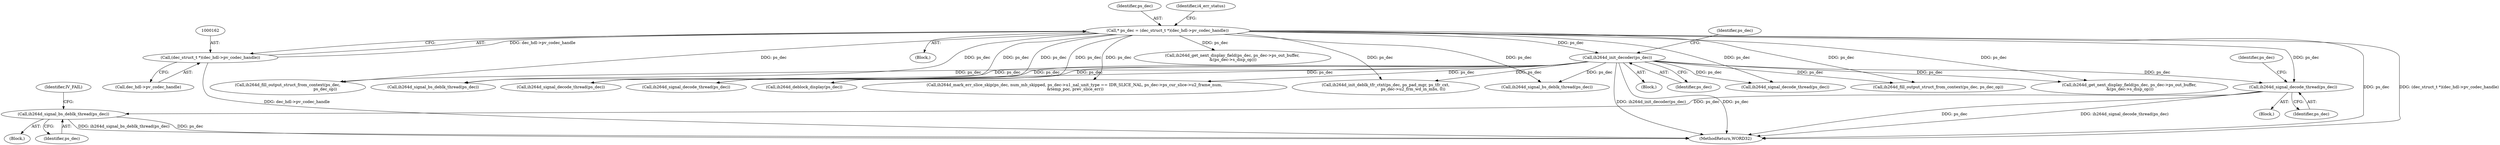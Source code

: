 digraph "0_Android_e86d3cfd2bc28dac421092106751e5638d54a848@API" {
"1001213" [label="(Call,ih264d_signal_decode_thread(ps_dec))"];
"1000918" [label="(Call,ih264d_init_decoder(ps_dec))"];
"1000159" [label="(Call,* ps_dec = (dec_struct_t *)(dec_hdl->pv_codec_handle))"];
"1000161" [label="(Call,(dec_struct_t *)(dec_hdl->pv_codec_handle))"];
"1001222" [label="(Call,ih264d_signal_bs_deblk_thread(ps_dec))"];
"1000160" [label="(Identifier,ps_dec)"];
"1001726" [label="(Call,ih264d_init_deblk_tfr_ctxt(ps_dec, ps_pad_mgr, ps_tfr_cxt,\n                                           ps_dec->u2_frm_wd_in_mbs, 0))"];
"1001868" [label="(Call,ih264d_signal_bs_deblk_thread(ps_dec))"];
"1000157" [label="(Block,)"];
"1001213" [label="(Call,ih264d_signal_decode_thread(ps_dec))"];
"1001222" [label="(Call,ih264d_signal_bs_deblk_thread(ps_dec))"];
"1000163" [label="(Call,dec_hdl->pv_codec_handle)"];
"1000161" [label="(Call,(dec_struct_t *)(dec_hdl->pv_codec_handle))"];
"1001277" [label="(Call,ih264d_fill_output_struct_from_context(ps_dec,\n                                                           ps_dec_op))"];
"1002048" [label="(Call,ih264d_signal_bs_deblk_thread(ps_dec))"];
"1000168" [label="(Identifier,i4_err_status)"];
"1001637" [label="(Call,ih264d_signal_decode_thread(ps_dec))"];
"1000918" [label="(Call,ih264d_init_decoder(ps_dec))"];
"1001223" [label="(Identifier,ps_dec)"];
"1001179" [label="(Block,)"];
"1000922" [label="(Identifier,ps_dec)"];
"1000159" [label="(Call,* ps_dec = (dec_struct_t *)(dec_hdl->pv_codec_handle))"];
"1000917" [label="(Block,)"];
"1001434" [label="(Call,ih264d_signal_decode_thread(ps_dec))"];
"1001933" [label="(Call,ih264d_deblock_display(ps_dec))"];
"1000722" [label="(Call,ih264d_get_next_display_field(ps_dec, ps_dec->ps_out_buffer,\n &(ps_dec->s_disp_op)))"];
"1001214" [label="(Identifier,ps_dec)"];
"1001225" [label="(Identifier,IV_FAIL)"];
"1001584" [label="(Call,ih264d_mark_err_slice_skip(ps_dec, num_mb_skipped, ps_dec->u1_nal_unit_type == IDR_SLICE_NAL, ps_dec->ps_cur_slice->u2_frame_num,\n &temp_poc, prev_slice_err))"];
"1001218" [label="(Identifier,ps_dec)"];
"1001760" [label="(Call,ih264d_signal_decode_thread(ps_dec))"];
"1002090" [label="(Call,ih264d_fill_output_struct_from_context(ps_dec, ps_dec_op))"];
"1002270" [label="(MethodReturn,WORD32)"];
"1001221" [label="(Block,)"];
"1000919" [label="(Identifier,ps_dec)"];
"1002062" [label="(Call,ih264d_get_next_display_field(ps_dec, ps_dec->ps_out_buffer,\n &(ps_dec->s_disp_op)))"];
"1001213" -> "1001179"  [label="AST: "];
"1001213" -> "1001214"  [label="CFG: "];
"1001214" -> "1001213"  [label="AST: "];
"1001218" -> "1001213"  [label="CFG: "];
"1001213" -> "1002270"  [label="DDG: ih264d_signal_decode_thread(ps_dec)"];
"1001213" -> "1002270"  [label="DDG: ps_dec"];
"1000918" -> "1001213"  [label="DDG: ps_dec"];
"1000159" -> "1001213"  [label="DDG: ps_dec"];
"1001213" -> "1001222"  [label="DDG: ps_dec"];
"1000918" -> "1000917"  [label="AST: "];
"1000918" -> "1000919"  [label="CFG: "];
"1000919" -> "1000918"  [label="AST: "];
"1000922" -> "1000918"  [label="CFG: "];
"1000918" -> "1002270"  [label="DDG: ih264d_init_decoder(ps_dec)"];
"1000918" -> "1002270"  [label="DDG: ps_dec"];
"1000159" -> "1000918"  [label="DDG: ps_dec"];
"1000918" -> "1001277"  [label="DDG: ps_dec"];
"1000918" -> "1001434"  [label="DDG: ps_dec"];
"1000918" -> "1001584"  [label="DDG: ps_dec"];
"1000918" -> "1001637"  [label="DDG: ps_dec"];
"1000918" -> "1001726"  [label="DDG: ps_dec"];
"1000918" -> "1001760"  [label="DDG: ps_dec"];
"1000918" -> "1001868"  [label="DDG: ps_dec"];
"1000918" -> "1001933"  [label="DDG: ps_dec"];
"1000918" -> "1002048"  [label="DDG: ps_dec"];
"1000918" -> "1002062"  [label="DDG: ps_dec"];
"1000918" -> "1002090"  [label="DDG: ps_dec"];
"1000159" -> "1000157"  [label="AST: "];
"1000159" -> "1000161"  [label="CFG: "];
"1000160" -> "1000159"  [label="AST: "];
"1000161" -> "1000159"  [label="AST: "];
"1000168" -> "1000159"  [label="CFG: "];
"1000159" -> "1002270"  [label="DDG: ps_dec"];
"1000159" -> "1002270"  [label="DDG: (dec_struct_t *)(dec_hdl->pv_codec_handle)"];
"1000161" -> "1000159"  [label="DDG: dec_hdl->pv_codec_handle"];
"1000159" -> "1000722"  [label="DDG: ps_dec"];
"1000159" -> "1001277"  [label="DDG: ps_dec"];
"1000159" -> "1001434"  [label="DDG: ps_dec"];
"1000159" -> "1001584"  [label="DDG: ps_dec"];
"1000159" -> "1001637"  [label="DDG: ps_dec"];
"1000159" -> "1001726"  [label="DDG: ps_dec"];
"1000159" -> "1001760"  [label="DDG: ps_dec"];
"1000159" -> "1001868"  [label="DDG: ps_dec"];
"1000159" -> "1001933"  [label="DDG: ps_dec"];
"1000159" -> "1002048"  [label="DDG: ps_dec"];
"1000159" -> "1002062"  [label="DDG: ps_dec"];
"1000159" -> "1002090"  [label="DDG: ps_dec"];
"1000161" -> "1000163"  [label="CFG: "];
"1000162" -> "1000161"  [label="AST: "];
"1000163" -> "1000161"  [label="AST: "];
"1000161" -> "1002270"  [label="DDG: dec_hdl->pv_codec_handle"];
"1001222" -> "1001221"  [label="AST: "];
"1001222" -> "1001223"  [label="CFG: "];
"1001223" -> "1001222"  [label="AST: "];
"1001225" -> "1001222"  [label="CFG: "];
"1001222" -> "1002270"  [label="DDG: ps_dec"];
"1001222" -> "1002270"  [label="DDG: ih264d_signal_bs_deblk_thread(ps_dec)"];
}
